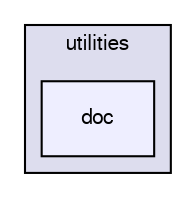 digraph "src/postProcessing/functionObjects/utilities/doc" {
  bgcolor=transparent;
  compound=true
  node [ fontsize="10", fontname="FreeSans"];
  edge [ labelfontsize="10", labelfontname="FreeSans"];
  subgraph clusterdir_5fa51d5799d140e0f60107297bff2985 {
    graph [ bgcolor="#ddddee", pencolor="black", label="utilities" fontname="FreeSans", fontsize="10", URL="dir_5fa51d5799d140e0f60107297bff2985.html"]
  dir_0d7fd933b960a827ba950608fc9b1e3c [shape=box, label="doc", style="filled", fillcolor="#eeeeff", pencolor="black", URL="dir_0d7fd933b960a827ba950608fc9b1e3c.html"];
  }
}
